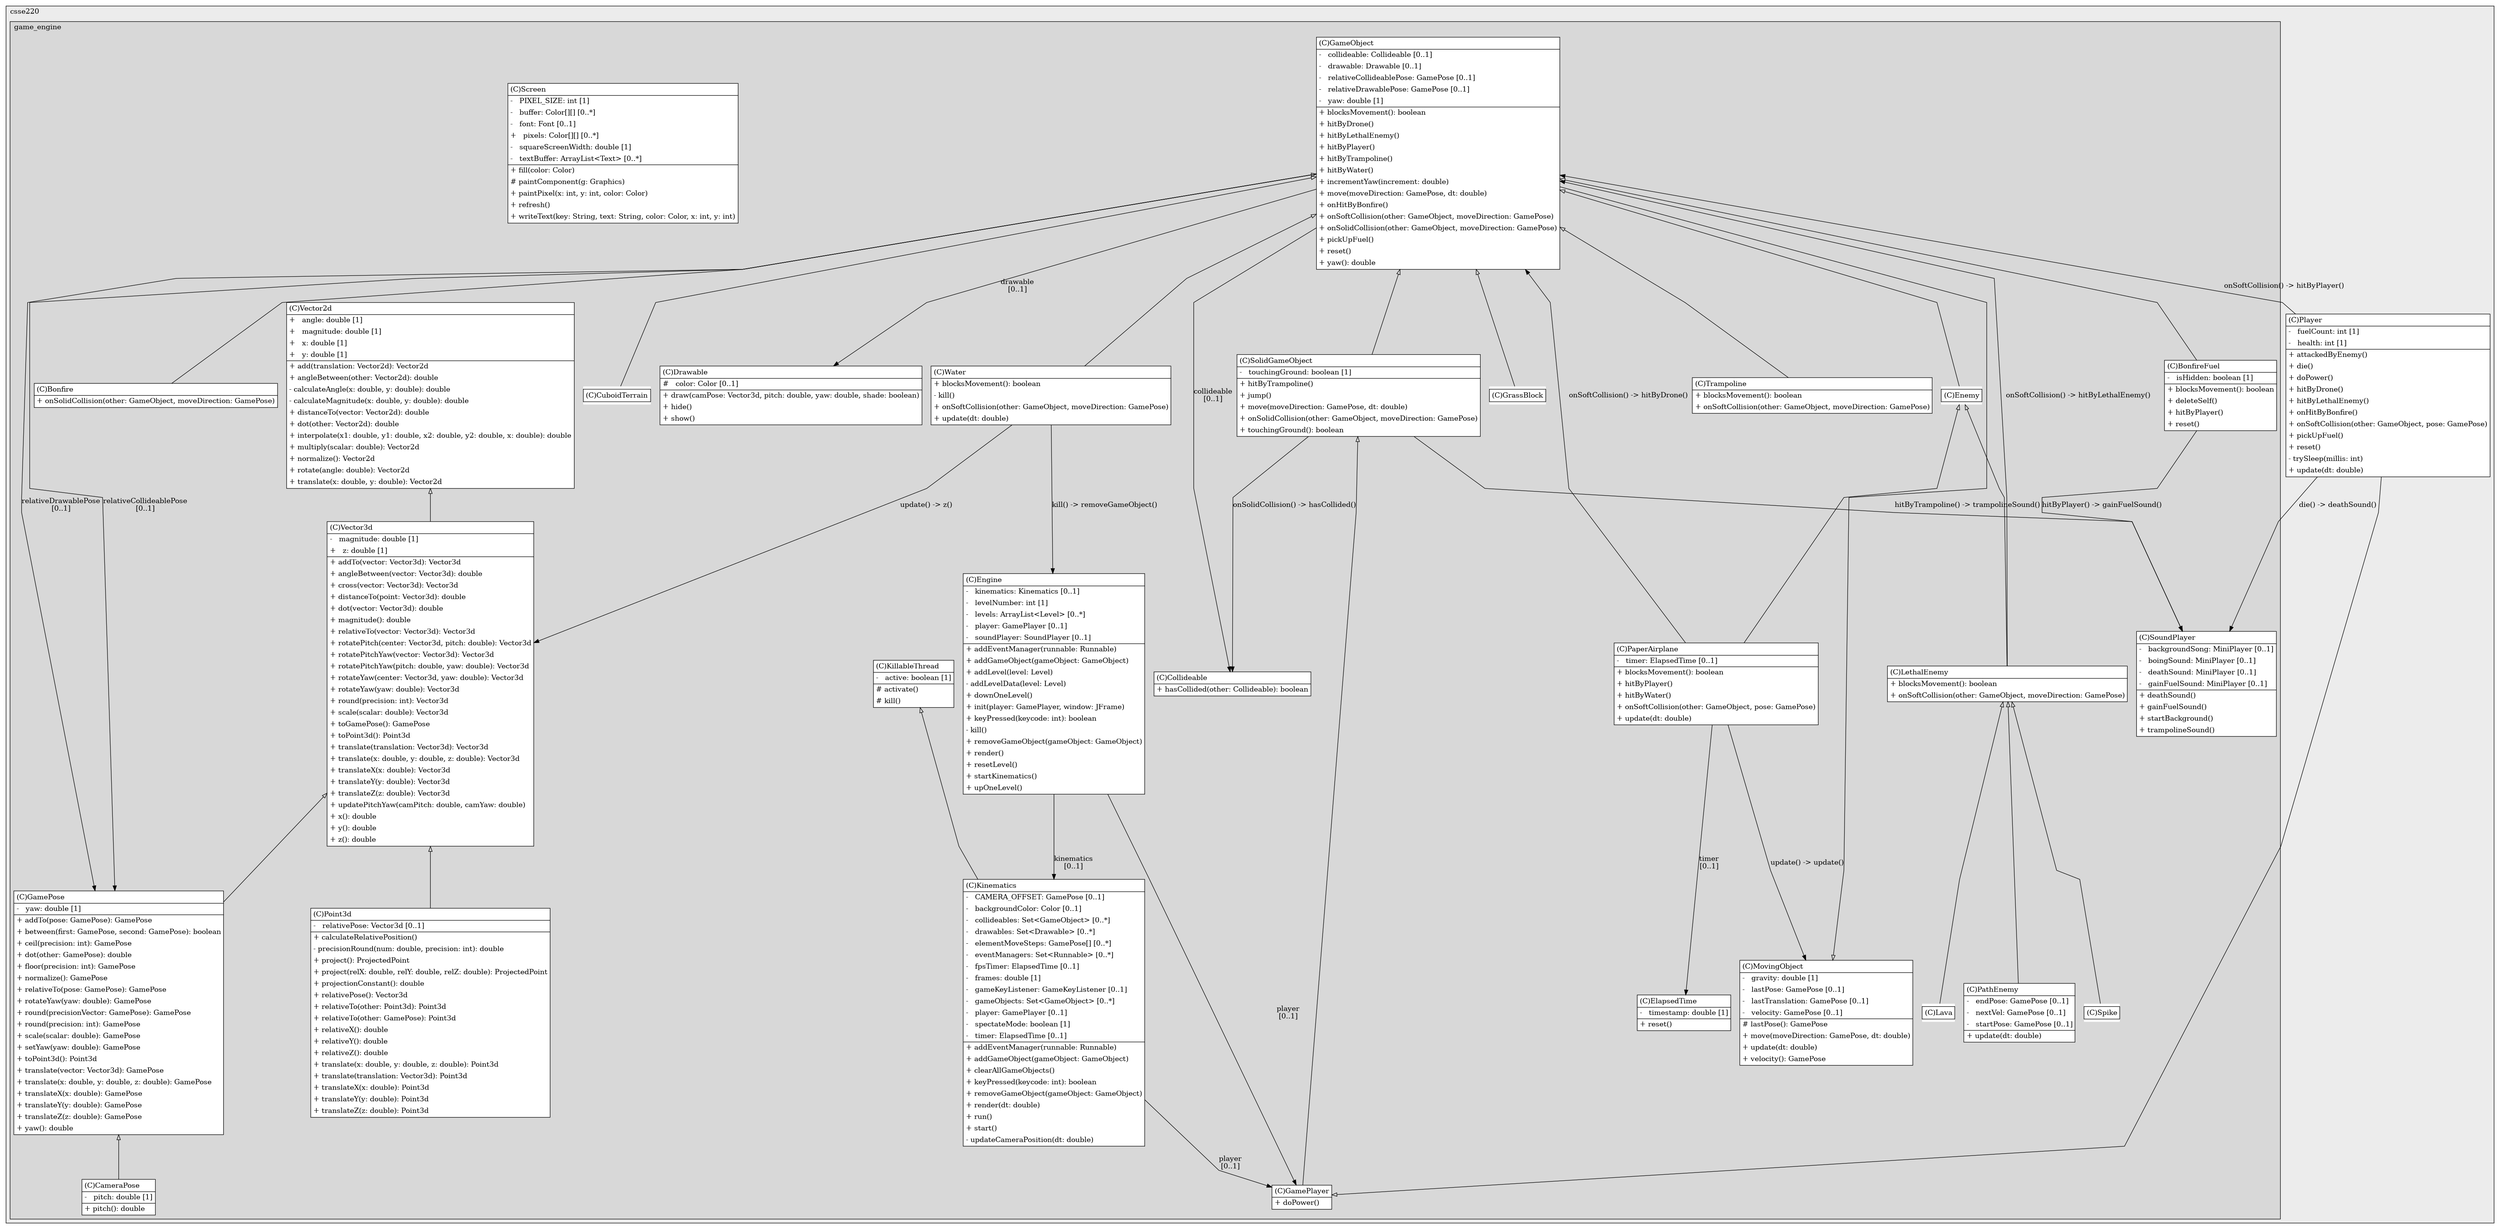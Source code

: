 @startuml

/' diagram meta data start
config=StructureConfiguration;
{
  "projectClassification": {
    "searchMode": "OpenProject", // OpenProject, AllProjects
    "includedProjects": "",
    "pathEndKeywords": "*.impl",
    "isClientPath": "",
    "isClientName": "",
    "isTestPath": "",
    "isTestName": "",
    "isMappingPath": "",
    "isMappingName": "",
    "isDataAccessPath": "",
    "isDataAccessName": "",
    "isDataStructurePath": "",
    "isDataStructureName": "",
    "isInterfaceStructuresPath": "",
    "isInterfaceStructuresName": "",
    "isEntryPointPath": "",
    "isEntryPointName": "",
    "treatFinalFieldsAsMandatory": false
  },
  "graphRestriction": {
    "classPackageExcludeFilter": "",
    "classPackageIncludeFilter": "",
    "classNameExcludeFilter": "",
    "classNameIncludeFilter": "",
    "methodNameExcludeFilter": "",
    "methodNameIncludeFilter": "",
    "removeByInheritance": "", // inheritance/annotation based filtering is done in a second step
    "removeByAnnotation": "",
    "removeByClassPackage": "", // cleanup the graph after inheritance/annotation based filtering is done
    "removeByClassName": "",
    "cutMappings": false,
    "cutEnum": true,
    "cutTests": true,
    "cutClient": true,
    "cutDataAccess": true,
    "cutInterfaceStructures": true,
    "cutDataStructures": true,
    "cutGetterAndSetter": true,
    "cutConstructors": true
  },
  "graphTraversal": {
    "forwardDepth": 3,
    "backwardDepth": 3,
    "classPackageExcludeFilter": "",
    "classPackageIncludeFilter": "",
    "classNameExcludeFilter": "",
    "classNameIncludeFilter": "",
    "methodNameExcludeFilter": "",
    "methodNameIncludeFilter": "",
    "hideMappings": false,
    "hideDataStructures": false,
    "hidePrivateMethods": true,
    "hideInterfaceCalls": true, // indirection: implementation -> interface (is hidden) -> implementation
    "onlyShowApplicationEntryPoints": false, // root node is included
    "useMethodCallsForStructureDiagram": "ForwardOnly" // ForwardOnly, BothDirections, No
  },
  "details": {
    "aggregation": "GroupByClass", // ByClass, GroupByClass, None
    "showClassGenericTypes": true,
    "showMethods": true,
    "showMethodParameterNames": true,
    "showMethodParameterTypes": true,
    "showMethodReturnType": true,
    "showPackageLevels": 2,
    "showDetailedClassStructure": true
  },
  "rootClass": "org.csse220.Player",
  "extensionCallbackMethod": "" // qualified.class.name#methodName - signature: public static String method(String)
}
diagram meta data end '/



digraph g {
    rankdir="TB"
    splines=polyline
    

'nodes 
subgraph cluster_1070167022 { 
   	label=csse220
	labeljust=l
	fillcolor="#ececec"
	style=filled
   
   Player374993180[
	label=<<TABLE BORDER="1" CELLBORDER="0" CELLPADDING="4" CELLSPACING="0">
<TR><TD ALIGN="LEFT" >(C)Player</TD></TR>
<HR/>
<TR><TD ALIGN="LEFT" >-   fuelCount: int [1]</TD></TR>
<TR><TD ALIGN="LEFT" >-   health: int [1]</TD></TR>
<HR/>
<TR><TD ALIGN="LEFT" >+ attackedByEnemy()</TD></TR>
<TR><TD ALIGN="LEFT" >+ die()</TD></TR>
<TR><TD ALIGN="LEFT" >+ doPower()</TD></TR>
<TR><TD ALIGN="LEFT" >+ hitByDrone()</TD></TR>
<TR><TD ALIGN="LEFT" >+ hitByLethalEnemy()</TD></TR>
<TR><TD ALIGN="LEFT" >+ onHitByBonfire()</TD></TR>
<TR><TD ALIGN="LEFT" >+ onSoftCollision(other: GameObject, pose: GamePose)</TD></TR>
<TR><TD ALIGN="LEFT" >+ pickUpFuel()</TD></TR>
<TR><TD ALIGN="LEFT" >+ reset()</TD></TR>
<TR><TD ALIGN="LEFT" >- trySleep(millis: int)</TD></TR>
<TR><TD ALIGN="LEFT" >+ update(dt: double)</TD></TR>
</TABLE>>
	style=filled
	margin=0
	shape=plaintext
	fillcolor="#FFFFFF"
];

subgraph cluster_1094030033 { 
   	label=game_engine
	labeljust=l
	fillcolor="#d8d8d8"
	style=filled
   
   Bonfire1930825200[
	label=<<TABLE BORDER="1" CELLBORDER="0" CELLPADDING="4" CELLSPACING="0">
<TR><TD ALIGN="LEFT" >(C)Bonfire</TD></TR>
<HR/>
<TR><TD ALIGN="LEFT" >+ onSolidCollision(other: GameObject, moveDirection: GamePose)</TD></TR>
</TABLE>>
	style=filled
	margin=0
	shape=plaintext
	fillcolor="#FFFFFF"
];

BonfireFuel1930825200[
	label=<<TABLE BORDER="1" CELLBORDER="0" CELLPADDING="4" CELLSPACING="0">
<TR><TD ALIGN="LEFT" >(C)BonfireFuel</TD></TR>
<HR/>
<TR><TD ALIGN="LEFT" >-   isHidden: boolean [1]</TD></TR>
<HR/>
<TR><TD ALIGN="LEFT" >+ blocksMovement(): boolean</TD></TR>
<TR><TD ALIGN="LEFT" >+ deleteSelf()</TD></TR>
<TR><TD ALIGN="LEFT" >+ hitByPlayer()</TD></TR>
<TR><TD ALIGN="LEFT" >+ reset()</TD></TR>
</TABLE>>
	style=filled
	margin=0
	shape=plaintext
	fillcolor="#FFFFFF"
];

CameraPose1300584399[
	label=<<TABLE BORDER="1" CELLBORDER="0" CELLPADDING="4" CELLSPACING="0">
<TR><TD ALIGN="LEFT" >(C)CameraPose</TD></TR>
<HR/>
<TR><TD ALIGN="LEFT" >-   pitch: double [1]</TD></TR>
<HR/>
<TR><TD ALIGN="LEFT" >+ pitch(): double</TD></TR>
</TABLE>>
	style=filled
	margin=0
	shape=plaintext
	fillcolor="#FFFFFF"
];

Collideable286411639[
	label=<<TABLE BORDER="1" CELLBORDER="0" CELLPADDING="4" CELLSPACING="0">
<TR><TD ALIGN="LEFT" >(C)Collideable</TD></TR>
<HR/>
<TR><TD ALIGN="LEFT" >+ hasCollided(other: Collideable): boolean</TD></TR>
</TABLE>>
	style=filled
	margin=0
	shape=plaintext
	fillcolor="#FFFFFF"
];

CuboidTerrain1930825200[
	label=<<TABLE BORDER="1" CELLBORDER="0" CELLPADDING="4" CELLSPACING="0">
<TR><TD ALIGN="LEFT" >(C)CuboidTerrain</TD></TR>
</TABLE>>
	style=filled
	margin=0
	shape=plaintext
	fillcolor="#FFFFFF"
];

Drawable466718516[
	label=<<TABLE BORDER="1" CELLBORDER="0" CELLPADDING="4" CELLSPACING="0">
<TR><TD ALIGN="LEFT" >(C)Drawable</TD></TR>
<HR/>
<TR><TD ALIGN="LEFT" >#   color: Color [0..1]</TD></TR>
<HR/>
<TR><TD ALIGN="LEFT" >+ draw(camPose: Vector3d, pitch: double, yaw: double, shade: boolean)</TD></TR>
<TR><TD ALIGN="LEFT" >+ hide()</TD></TR>
<TR><TD ALIGN="LEFT" >+ show()</TD></TR>
</TABLE>>
	style=filled
	margin=0
	shape=plaintext
	fillcolor="#FFFFFF"
];

ElapsedTime2106046683[
	label=<<TABLE BORDER="1" CELLBORDER="0" CELLPADDING="4" CELLSPACING="0">
<TR><TD ALIGN="LEFT" >(C)ElapsedTime</TD></TR>
<HR/>
<TR><TD ALIGN="LEFT" >-   timestamp: double [1]</TD></TR>
<HR/>
<TR><TD ALIGN="LEFT" >+ reset()</TD></TR>
</TABLE>>
	style=filled
	margin=0
	shape=plaintext
	fillcolor="#FFFFFF"
];

Enemy795216083[
	label=<<TABLE BORDER="1" CELLBORDER="0" CELLPADDING="4" CELLSPACING="0">
<TR><TD ALIGN="LEFT" >(C)Enemy</TD></TR>
</TABLE>>
	style=filled
	margin=0
	shape=plaintext
	fillcolor="#FFFFFF"
];

Engine2106046683[
	label=<<TABLE BORDER="1" CELLBORDER="0" CELLPADDING="4" CELLSPACING="0">
<TR><TD ALIGN="LEFT" >(C)Engine</TD></TR>
<HR/>
<TR><TD ALIGN="LEFT" >-   kinematics: Kinematics [0..1]</TD></TR>
<TR><TD ALIGN="LEFT" >-   levelNumber: int [1]</TD></TR>
<TR><TD ALIGN="LEFT" >-   levels: ArrayList&lt;Level&gt; [0..*]</TD></TR>
<TR><TD ALIGN="LEFT" >-   player: GamePlayer [0..1]</TD></TR>
<TR><TD ALIGN="LEFT" >-   soundPlayer: SoundPlayer [0..1]</TD></TR>
<HR/>
<TR><TD ALIGN="LEFT" >+ addEventManager(runnable: Runnable)</TD></TR>
<TR><TD ALIGN="LEFT" >+ addGameObject(gameObject: GameObject)</TD></TR>
<TR><TD ALIGN="LEFT" >+ addLevel(level: Level)</TD></TR>
<TR><TD ALIGN="LEFT" >- addLevelData(level: Level)</TD></TR>
<TR><TD ALIGN="LEFT" >+ downOneLevel()</TD></TR>
<TR><TD ALIGN="LEFT" >+ init(player: GamePlayer, window: JFrame)</TD></TR>
<TR><TD ALIGN="LEFT" >+ keyPressed(keycode: int): boolean</TD></TR>
<TR><TD ALIGN="LEFT" >- kill()</TD></TR>
<TR><TD ALIGN="LEFT" >+ removeGameObject(gameObject: GameObject)</TD></TR>
<TR><TD ALIGN="LEFT" >+ render()</TD></TR>
<TR><TD ALIGN="LEFT" >+ resetLevel()</TD></TR>
<TR><TD ALIGN="LEFT" >+ startKinematics()</TD></TR>
<TR><TD ALIGN="LEFT" >+ upOneLevel()</TD></TR>
</TABLE>>
	style=filled
	margin=0
	shape=plaintext
	fillcolor="#FFFFFF"
];

GameObject2106046683[
	label=<<TABLE BORDER="1" CELLBORDER="0" CELLPADDING="4" CELLSPACING="0">
<TR><TD ALIGN="LEFT" >(C)GameObject</TD></TR>
<HR/>
<TR><TD ALIGN="LEFT" >-   collideable: Collideable [0..1]</TD></TR>
<TR><TD ALIGN="LEFT" >-   drawable: Drawable [0..1]</TD></TR>
<TR><TD ALIGN="LEFT" >-   relativeCollideablePose: GamePose [0..1]</TD></TR>
<TR><TD ALIGN="LEFT" >-   relativeDrawablePose: GamePose [0..1]</TD></TR>
<TR><TD ALIGN="LEFT" >-   yaw: double [1]</TD></TR>
<HR/>
<TR><TD ALIGN="LEFT" >+ blocksMovement(): boolean</TD></TR>
<TR><TD ALIGN="LEFT" >+ hitByDrone()</TD></TR>
<TR><TD ALIGN="LEFT" >+ hitByLethalEnemy()</TD></TR>
<TR><TD ALIGN="LEFT" >+ hitByPlayer()</TD></TR>
<TR><TD ALIGN="LEFT" >+ hitByTrampoline()</TD></TR>
<TR><TD ALIGN="LEFT" >+ hitByWater()</TD></TR>
<TR><TD ALIGN="LEFT" >+ incrementYaw(increment: double)</TD></TR>
<TR><TD ALIGN="LEFT" >+ move(moveDirection: GamePose, dt: double)</TD></TR>
<TR><TD ALIGN="LEFT" >+ onHitByBonfire()</TD></TR>
<TR><TD ALIGN="LEFT" >+ onSoftCollision(other: GameObject, moveDirection: GamePose)</TD></TR>
<TR><TD ALIGN="LEFT" >+ onSolidCollision(other: GameObject, moveDirection: GamePose)</TD></TR>
<TR><TD ALIGN="LEFT" >+ pickUpFuel()</TD></TR>
<TR><TD ALIGN="LEFT" >+ reset()</TD></TR>
<TR><TD ALIGN="LEFT" >+ yaw(): double</TD></TR>
</TABLE>>
	style=filled
	margin=0
	shape=plaintext
	fillcolor="#FFFFFF"
];

GamePlayer795216083[
	label=<<TABLE BORDER="1" CELLBORDER="0" CELLPADDING="4" CELLSPACING="0">
<TR><TD ALIGN="LEFT" >(C)GamePlayer</TD></TR>
<HR/>
<TR><TD ALIGN="LEFT" >+ doPower()</TD></TR>
</TABLE>>
	style=filled
	margin=0
	shape=plaintext
	fillcolor="#FFFFFF"
];

GamePose1300584399[
	label=<<TABLE BORDER="1" CELLBORDER="0" CELLPADDING="4" CELLSPACING="0">
<TR><TD ALIGN="LEFT" >(C)GamePose</TD></TR>
<HR/>
<TR><TD ALIGN="LEFT" >-   yaw: double [1]</TD></TR>
<HR/>
<TR><TD ALIGN="LEFT" >+ addTo(pose: GamePose): GamePose</TD></TR>
<TR><TD ALIGN="LEFT" >+ between(first: GamePose, second: GamePose): boolean</TD></TR>
<TR><TD ALIGN="LEFT" >+ ceil(precision: int): GamePose</TD></TR>
<TR><TD ALIGN="LEFT" >+ dot(other: GamePose): double</TD></TR>
<TR><TD ALIGN="LEFT" >+ floor(precision: int): GamePose</TD></TR>
<TR><TD ALIGN="LEFT" >+ normalize(): GamePose</TD></TR>
<TR><TD ALIGN="LEFT" >+ relativeTo(pose: GamePose): GamePose</TD></TR>
<TR><TD ALIGN="LEFT" >+ rotateYaw(yaw: double): GamePose</TD></TR>
<TR><TD ALIGN="LEFT" >+ round(precisionVector: GamePose): GamePose</TD></TR>
<TR><TD ALIGN="LEFT" >+ round(precision: int): GamePose</TD></TR>
<TR><TD ALIGN="LEFT" >+ scale(scalar: double): GamePose</TD></TR>
<TR><TD ALIGN="LEFT" >+ setYaw(yaw: double): GamePose</TD></TR>
<TR><TD ALIGN="LEFT" >+ toPoint3d(): Point3d</TD></TR>
<TR><TD ALIGN="LEFT" >+ translate(vector: Vector3d): GamePose</TD></TR>
<TR><TD ALIGN="LEFT" >+ translate(x: double, y: double, z: double): GamePose</TD></TR>
<TR><TD ALIGN="LEFT" >+ translateX(x: double): GamePose</TD></TR>
<TR><TD ALIGN="LEFT" >+ translateY(y: double): GamePose</TD></TR>
<TR><TD ALIGN="LEFT" >+ translateZ(z: double): GamePose</TD></TR>
<TR><TD ALIGN="LEFT" >+ yaw(): double</TD></TR>
</TABLE>>
	style=filled
	margin=0
	shape=plaintext
	fillcolor="#FFFFFF"
];

GrassBlock1930825200[
	label=<<TABLE BORDER="1" CELLBORDER="0" CELLPADDING="4" CELLSPACING="0">
<TR><TD ALIGN="LEFT" >(C)GrassBlock</TD></TR>
</TABLE>>
	style=filled
	margin=0
	shape=plaintext
	fillcolor="#FFFFFF"
];

KillableThread2106046683[
	label=<<TABLE BORDER="1" CELLBORDER="0" CELLPADDING="4" CELLSPACING="0">
<TR><TD ALIGN="LEFT" >(C)KillableThread</TD></TR>
<HR/>
<TR><TD ALIGN="LEFT" >-   active: boolean [1]</TD></TR>
<HR/>
<TR><TD ALIGN="LEFT" ># activate()</TD></TR>
<TR><TD ALIGN="LEFT" ># kill()</TD></TR>
</TABLE>>
	style=filled
	margin=0
	shape=plaintext
	fillcolor="#FFFFFF"
];

Kinematics286411639[
	label=<<TABLE BORDER="1" CELLBORDER="0" CELLPADDING="4" CELLSPACING="0">
<TR><TD ALIGN="LEFT" >(C)Kinematics</TD></TR>
<HR/>
<TR><TD ALIGN="LEFT" >-   CAMERA_OFFSET: GamePose [0..1]</TD></TR>
<TR><TD ALIGN="LEFT" >-   backgroundColor: Color [0..1]</TD></TR>
<TR><TD ALIGN="LEFT" >-   collideables: Set&lt;GameObject&gt; [0..*]</TD></TR>
<TR><TD ALIGN="LEFT" >-   drawables: Set&lt;Drawable&gt; [0..*]</TD></TR>
<TR><TD ALIGN="LEFT" >-   elementMoveSteps: GamePose[] [0..*]</TD></TR>
<TR><TD ALIGN="LEFT" >-   eventManagers: Set&lt;Runnable&gt; [0..*]</TD></TR>
<TR><TD ALIGN="LEFT" >-   fpsTimer: ElapsedTime [0..1]</TD></TR>
<TR><TD ALIGN="LEFT" >-   frames: double [1]</TD></TR>
<TR><TD ALIGN="LEFT" >-   gameKeyListener: GameKeyListener [0..1]</TD></TR>
<TR><TD ALIGN="LEFT" >-   gameObjects: Set&lt;GameObject&gt; [0..*]</TD></TR>
<TR><TD ALIGN="LEFT" >-   player: GamePlayer [0..1]</TD></TR>
<TR><TD ALIGN="LEFT" >-   spectateMode: boolean [1]</TD></TR>
<TR><TD ALIGN="LEFT" >-   timer: ElapsedTime [0..1]</TD></TR>
<HR/>
<TR><TD ALIGN="LEFT" >+ addEventManager(runnable: Runnable)</TD></TR>
<TR><TD ALIGN="LEFT" >+ addGameObject(gameObject: GameObject)</TD></TR>
<TR><TD ALIGN="LEFT" >+ clearAllGameObjects()</TD></TR>
<TR><TD ALIGN="LEFT" >+ keyPressed(keycode: int): boolean</TD></TR>
<TR><TD ALIGN="LEFT" >+ removeGameObject(gameObject: GameObject)</TD></TR>
<TR><TD ALIGN="LEFT" >+ render(dt: double)</TD></TR>
<TR><TD ALIGN="LEFT" >+ run()</TD></TR>
<TR><TD ALIGN="LEFT" >+ start()</TD></TR>
<TR><TD ALIGN="LEFT" >- updateCameraPosition(dt: double)</TD></TR>
</TABLE>>
	style=filled
	margin=0
	shape=plaintext
	fillcolor="#FFFFFF"
];

Lava795216083[
	label=<<TABLE BORDER="1" CELLBORDER="0" CELLPADDING="4" CELLSPACING="0">
<TR><TD ALIGN="LEFT" >(C)Lava</TD></TR>
</TABLE>>
	style=filled
	margin=0
	shape=plaintext
	fillcolor="#FFFFFF"
];

LethalEnemy795216083[
	label=<<TABLE BORDER="1" CELLBORDER="0" CELLPADDING="4" CELLSPACING="0">
<TR><TD ALIGN="LEFT" >(C)LethalEnemy</TD></TR>
<HR/>
<TR><TD ALIGN="LEFT" >+ blocksMovement(): boolean</TD></TR>
<TR><TD ALIGN="LEFT" >+ onSoftCollision(other: GameObject, moveDirection: GamePose)</TD></TR>
</TABLE>>
	style=filled
	margin=0
	shape=plaintext
	fillcolor="#FFFFFF"
];

MovingObject2106046683[
	label=<<TABLE BORDER="1" CELLBORDER="0" CELLPADDING="4" CELLSPACING="0">
<TR><TD ALIGN="LEFT" >(C)MovingObject</TD></TR>
<HR/>
<TR><TD ALIGN="LEFT" >-   gravity: double [1]</TD></TR>
<TR><TD ALIGN="LEFT" >-   lastPose: GamePose [0..1]</TD></TR>
<TR><TD ALIGN="LEFT" >-   lastTranslation: GamePose [0..1]</TD></TR>
<TR><TD ALIGN="LEFT" >-   velocity: GamePose [0..1]</TD></TR>
<HR/>
<TR><TD ALIGN="LEFT" ># lastPose(): GamePose</TD></TR>
<TR><TD ALIGN="LEFT" >+ move(moveDirection: GamePose, dt: double)</TD></TR>
<TR><TD ALIGN="LEFT" >+ update(dt: double)</TD></TR>
<TR><TD ALIGN="LEFT" >+ velocity(): GamePose</TD></TR>
</TABLE>>
	style=filled
	margin=0
	shape=plaintext
	fillcolor="#FFFFFF"
];

PaperAirplane795216083[
	label=<<TABLE BORDER="1" CELLBORDER="0" CELLPADDING="4" CELLSPACING="0">
<TR><TD ALIGN="LEFT" >(C)PaperAirplane</TD></TR>
<HR/>
<TR><TD ALIGN="LEFT" >-   timer: ElapsedTime [0..1]</TD></TR>
<HR/>
<TR><TD ALIGN="LEFT" >+ blocksMovement(): boolean</TD></TR>
<TR><TD ALIGN="LEFT" >+ hitByPlayer()</TD></TR>
<TR><TD ALIGN="LEFT" >+ hitByWater()</TD></TR>
<TR><TD ALIGN="LEFT" >+ onSoftCollision(other: GameObject, pose: GamePose)</TD></TR>
<TR><TD ALIGN="LEFT" >+ update(dt: double)</TD></TR>
</TABLE>>
	style=filled
	margin=0
	shape=plaintext
	fillcolor="#FFFFFF"
];

PathEnemy795216083[
	label=<<TABLE BORDER="1" CELLBORDER="0" CELLPADDING="4" CELLSPACING="0">
<TR><TD ALIGN="LEFT" >(C)PathEnemy</TD></TR>
<HR/>
<TR><TD ALIGN="LEFT" >-   endPose: GamePose [0..1]</TD></TR>
<TR><TD ALIGN="LEFT" >-   nextVel: GamePose [0..1]</TD></TR>
<TR><TD ALIGN="LEFT" >-   startPose: GamePose [0..1]</TD></TR>
<HR/>
<TR><TD ALIGN="LEFT" >+ update(dt: double)</TD></TR>
</TABLE>>
	style=filled
	margin=0
	shape=plaintext
	fillcolor="#FFFFFF"
];

Point3d466718516[
	label=<<TABLE BORDER="1" CELLBORDER="0" CELLPADDING="4" CELLSPACING="0">
<TR><TD ALIGN="LEFT" >(C)Point3d</TD></TR>
<HR/>
<TR><TD ALIGN="LEFT" >-   relativePose: Vector3d [0..1]</TD></TR>
<HR/>
<TR><TD ALIGN="LEFT" >+ calculateRelativePosition()</TD></TR>
<TR><TD ALIGN="LEFT" >- precisionRound(num: double, precision: int): double</TD></TR>
<TR><TD ALIGN="LEFT" >+ project(): ProjectedPoint</TD></TR>
<TR><TD ALIGN="LEFT" >+ project(relX: double, relY: double, relZ: double): ProjectedPoint</TD></TR>
<TR><TD ALIGN="LEFT" >+ projectionConstant(): double</TD></TR>
<TR><TD ALIGN="LEFT" >+ relativePose(): Vector3d</TD></TR>
<TR><TD ALIGN="LEFT" >+ relativeTo(other: Point3d): Point3d</TD></TR>
<TR><TD ALIGN="LEFT" >+ relativeTo(other: GamePose): Point3d</TD></TR>
<TR><TD ALIGN="LEFT" >+ relativeX(): double</TD></TR>
<TR><TD ALIGN="LEFT" >+ relativeY(): double</TD></TR>
<TR><TD ALIGN="LEFT" >+ relativeZ(): double</TD></TR>
<TR><TD ALIGN="LEFT" >+ translate(x: double, y: double, z: double): Point3d</TD></TR>
<TR><TD ALIGN="LEFT" >+ translate(translation: Vector3d): Point3d</TD></TR>
<TR><TD ALIGN="LEFT" >+ translateX(x: double): Point3d</TD></TR>
<TR><TD ALIGN="LEFT" >+ translateY(y: double): Point3d</TD></TR>
<TR><TD ALIGN="LEFT" >+ translateZ(z: double): Point3d</TD></TR>
</TABLE>>
	style=filled
	margin=0
	shape=plaintext
	fillcolor="#FFFFFF"
];

Screen466718516[
	label=<<TABLE BORDER="1" CELLBORDER="0" CELLPADDING="4" CELLSPACING="0">
<TR><TD ALIGN="LEFT" >(C)Screen</TD></TR>
<HR/>
<TR><TD ALIGN="LEFT" >-   PIXEL_SIZE: int [1]</TD></TR>
<TR><TD ALIGN="LEFT" >-   buffer: Color[][] [0..*]</TD></TR>
<TR><TD ALIGN="LEFT" >-   font: Font [0..1]</TD></TR>
<TR><TD ALIGN="LEFT" >+   pixels: Color[][] [0..*]</TD></TR>
<TR><TD ALIGN="LEFT" >-   squareScreenWidth: double [1]</TD></TR>
<TR><TD ALIGN="LEFT" >-   textBuffer: ArrayList&lt;Text&gt; [0..*]</TD></TR>
<HR/>
<TR><TD ALIGN="LEFT" >+ fill(color: Color)</TD></TR>
<TR><TD ALIGN="LEFT" ># paintComponent(g: Graphics)</TD></TR>
<TR><TD ALIGN="LEFT" >+ paintPixel(x: int, y: int, color: Color)</TD></TR>
<TR><TD ALIGN="LEFT" >+ refresh()</TD></TR>
<TR><TD ALIGN="LEFT" >+ writeText(key: String, text: String, color: Color, x: int, y: int)</TD></TR>
</TABLE>>
	style=filled
	margin=0
	shape=plaintext
	fillcolor="#FFFFFF"
];

SolidGameObject2106046683[
	label=<<TABLE BORDER="1" CELLBORDER="0" CELLPADDING="4" CELLSPACING="0">
<TR><TD ALIGN="LEFT" >(C)SolidGameObject</TD></TR>
<HR/>
<TR><TD ALIGN="LEFT" >-   touchingGround: boolean [1]</TD></TR>
<HR/>
<TR><TD ALIGN="LEFT" >+ hitByTrampoline()</TD></TR>
<TR><TD ALIGN="LEFT" >+ jump()</TD></TR>
<TR><TD ALIGN="LEFT" >+ move(moveDirection: GamePose, dt: double)</TD></TR>
<TR><TD ALIGN="LEFT" >+ onSolidCollision(other: GameObject, moveDirection: GamePose)</TD></TR>
<TR><TD ALIGN="LEFT" >+ touchingGround(): boolean</TD></TR>
</TABLE>>
	style=filled
	margin=0
	shape=plaintext
	fillcolor="#FFFFFF"
];

SoundPlayer2106046683[
	label=<<TABLE BORDER="1" CELLBORDER="0" CELLPADDING="4" CELLSPACING="0">
<TR><TD ALIGN="LEFT" >(C)SoundPlayer</TD></TR>
<HR/>
<TR><TD ALIGN="LEFT" >-   backgroundSong: MiniPlayer [0..1]</TD></TR>
<TR><TD ALIGN="LEFT" >-   boingSound: MiniPlayer [0..1]</TD></TR>
<TR><TD ALIGN="LEFT" >-   deathSound: MiniPlayer [0..1]</TD></TR>
<TR><TD ALIGN="LEFT" >-   gainFuelSound: MiniPlayer [0..1]</TD></TR>
<HR/>
<TR><TD ALIGN="LEFT" >+ deathSound()</TD></TR>
<TR><TD ALIGN="LEFT" >+ gainFuelSound()</TD></TR>
<TR><TD ALIGN="LEFT" >+ startBackground()</TD></TR>
<TR><TD ALIGN="LEFT" >+ trampolineSound()</TD></TR>
</TABLE>>
	style=filled
	margin=0
	shape=plaintext
	fillcolor="#FFFFFF"
];

Spike795216083[
	label=<<TABLE BORDER="1" CELLBORDER="0" CELLPADDING="4" CELLSPACING="0">
<TR><TD ALIGN="LEFT" >(C)Spike</TD></TR>
</TABLE>>
	style=filled
	margin=0
	shape=plaintext
	fillcolor="#FFFFFF"
];

Trampoline1930825200[
	label=<<TABLE BORDER="1" CELLBORDER="0" CELLPADDING="4" CELLSPACING="0">
<TR><TD ALIGN="LEFT" >(C)Trampoline</TD></TR>
<HR/>
<TR><TD ALIGN="LEFT" >+ blocksMovement(): boolean</TD></TR>
<TR><TD ALIGN="LEFT" >+ onSoftCollision(other: GameObject, moveDirection: GamePose)</TD></TR>
</TABLE>>
	style=filled
	margin=0
	shape=plaintext
	fillcolor="#FFFFFF"
];

Vector2d1300584399[
	label=<<TABLE BORDER="1" CELLBORDER="0" CELLPADDING="4" CELLSPACING="0">
<TR><TD ALIGN="LEFT" >(C)Vector2d</TD></TR>
<HR/>
<TR><TD ALIGN="LEFT" >+   angle: double [1]</TD></TR>
<TR><TD ALIGN="LEFT" >+   magnitude: double [1]</TD></TR>
<TR><TD ALIGN="LEFT" >+   x: double [1]</TD></TR>
<TR><TD ALIGN="LEFT" >+   y: double [1]</TD></TR>
<HR/>
<TR><TD ALIGN="LEFT" >+ add(translation: Vector2d): Vector2d</TD></TR>
<TR><TD ALIGN="LEFT" >+ angleBetween(other: Vector2d): double</TD></TR>
<TR><TD ALIGN="LEFT" >- calculateAngle(x: double, y: double): double</TD></TR>
<TR><TD ALIGN="LEFT" >- calculateMagnitude(x: double, y: double): double</TD></TR>
<TR><TD ALIGN="LEFT" >+ distanceTo(vector: Vector2d): double</TD></TR>
<TR><TD ALIGN="LEFT" >+ dot(other: Vector2d): double</TD></TR>
<TR><TD ALIGN="LEFT" >+ interpolate(x1: double, y1: double, x2: double, y2: double, x: double): double</TD></TR>
<TR><TD ALIGN="LEFT" >+ multiply(scalar: double): Vector2d</TD></TR>
<TR><TD ALIGN="LEFT" >+ normalize(): Vector2d</TD></TR>
<TR><TD ALIGN="LEFT" >+ rotate(angle: double): Vector2d</TD></TR>
<TR><TD ALIGN="LEFT" >+ translate(x: double, y: double): Vector2d</TD></TR>
</TABLE>>
	style=filled
	margin=0
	shape=plaintext
	fillcolor="#FFFFFF"
];

Vector3d1300584399[
	label=<<TABLE BORDER="1" CELLBORDER="0" CELLPADDING="4" CELLSPACING="0">
<TR><TD ALIGN="LEFT" >(C)Vector3d</TD></TR>
<HR/>
<TR><TD ALIGN="LEFT" >-   magnitude: double [1]</TD></TR>
<TR><TD ALIGN="LEFT" >+   z: double [1]</TD></TR>
<HR/>
<TR><TD ALIGN="LEFT" >+ addTo(vector: Vector3d): Vector3d</TD></TR>
<TR><TD ALIGN="LEFT" >+ angleBetween(vector: Vector3d): double</TD></TR>
<TR><TD ALIGN="LEFT" >+ cross(vector: Vector3d): Vector3d</TD></TR>
<TR><TD ALIGN="LEFT" >+ distanceTo(point: Vector3d): double</TD></TR>
<TR><TD ALIGN="LEFT" >+ dot(vector: Vector3d): double</TD></TR>
<TR><TD ALIGN="LEFT" >+ magnitude(): double</TD></TR>
<TR><TD ALIGN="LEFT" >+ relativeTo(vector: Vector3d): Vector3d</TD></TR>
<TR><TD ALIGN="LEFT" >+ rotatePitch(center: Vector3d, pitch: double): Vector3d</TD></TR>
<TR><TD ALIGN="LEFT" >+ rotatePitchYaw(vector: Vector3d): Vector3d</TD></TR>
<TR><TD ALIGN="LEFT" >+ rotatePitchYaw(pitch: double, yaw: double): Vector3d</TD></TR>
<TR><TD ALIGN="LEFT" >+ rotateYaw(center: Vector3d, yaw: double): Vector3d</TD></TR>
<TR><TD ALIGN="LEFT" >+ rotateYaw(yaw: double): Vector3d</TD></TR>
<TR><TD ALIGN="LEFT" >+ round(precision: int): Vector3d</TD></TR>
<TR><TD ALIGN="LEFT" >+ scale(scalar: double): Vector3d</TD></TR>
<TR><TD ALIGN="LEFT" >+ toGamePose(): GamePose</TD></TR>
<TR><TD ALIGN="LEFT" >+ toPoint3d(): Point3d</TD></TR>
<TR><TD ALIGN="LEFT" >+ translate(translation: Vector3d): Vector3d</TD></TR>
<TR><TD ALIGN="LEFT" >+ translate(x: double, y: double, z: double): Vector3d</TD></TR>
<TR><TD ALIGN="LEFT" >+ translateX(x: double): Vector3d</TD></TR>
<TR><TD ALIGN="LEFT" >+ translateY(y: double): Vector3d</TD></TR>
<TR><TD ALIGN="LEFT" >+ translateZ(z: double): Vector3d</TD></TR>
<TR><TD ALIGN="LEFT" >+ updatePitchYaw(camPitch: double, camYaw: double)</TD></TR>
<TR><TD ALIGN="LEFT" >+ x(): double</TD></TR>
<TR><TD ALIGN="LEFT" >+ y(): double</TD></TR>
<TR><TD ALIGN="LEFT" >+ z(): double</TD></TR>
</TABLE>>
	style=filled
	margin=0
	shape=plaintext
	fillcolor="#FFFFFF"
];

Water1930825200[
	label=<<TABLE BORDER="1" CELLBORDER="0" CELLPADDING="4" CELLSPACING="0">
<TR><TD ALIGN="LEFT" >(C)Water</TD></TR>
<HR/>
<TR><TD ALIGN="LEFT" >+ blocksMovement(): boolean</TD></TR>
<TR><TD ALIGN="LEFT" >- kill()</TD></TR>
<TR><TD ALIGN="LEFT" >+ onSoftCollision(other: GameObject, moveDirection: GamePose)</TD></TR>
<TR><TD ALIGN="LEFT" >+ update(dt: double)</TD></TR>
</TABLE>>
	style=filled
	margin=0
	shape=plaintext
	fillcolor="#FFFFFF"
];
} 
} 

'edges    
BonfireFuel1930825200 -> SoundPlayer2106046683[label="hitByPlayer() -> gainFuelSound()"];
Enemy795216083 -> LethalEnemy795216083[arrowhead=none, arrowtail=empty, dir=both];
Enemy795216083 -> PaperAirplane795216083[arrowhead=none, arrowtail=empty, dir=both];
Engine2106046683 -> GamePlayer795216083[label="player
[0..1]"];
Engine2106046683 -> Kinematics286411639[label="kinematics
[0..1]"];
GameObject2106046683 -> Bonfire1930825200[arrowhead=none, arrowtail=empty, dir=both];
GameObject2106046683 -> BonfireFuel1930825200[arrowhead=none, arrowtail=empty, dir=both];
GameObject2106046683 -> Collideable286411639[label="collideable
[0..1]"];
GameObject2106046683 -> CuboidTerrain1930825200[arrowhead=none, arrowtail=empty, dir=both];
GameObject2106046683 -> Drawable466718516[label="drawable
[0..1]"];
GameObject2106046683 -> Enemy795216083[arrowhead=none, arrowtail=empty, dir=both];
GameObject2106046683 -> GamePose1300584399[label="relativeCollideablePose
[0..1]"];
GameObject2106046683 -> GamePose1300584399[label="relativeDrawablePose
[0..1]"];
GameObject2106046683 -> GrassBlock1930825200[arrowhead=none, arrowtail=empty, dir=both];
GameObject2106046683 -> SolidGameObject2106046683[arrowhead=none, arrowtail=empty, dir=both];
GameObject2106046683 -> Trampoline1930825200[arrowhead=none, arrowtail=empty, dir=both];
GameObject2106046683 -> Water1930825200[arrowhead=none, arrowtail=empty, dir=both];
GamePlayer795216083 -> Player374993180[arrowhead=none, arrowtail=empty, dir=both];
GamePose1300584399 -> CameraPose1300584399[arrowhead=none, arrowtail=empty, dir=both];
KillableThread2106046683 -> Kinematics286411639[arrowhead=none, arrowtail=empty, dir=both];
Kinematics286411639 -> GamePlayer795216083[label="player
[0..1]"];
LethalEnemy795216083 -> GameObject2106046683[label="onSoftCollision() -> hitByLethalEnemy()"];
LethalEnemy795216083 -> Lava795216083[arrowhead=none, arrowtail=empty, dir=both];
LethalEnemy795216083 -> PathEnemy795216083[arrowhead=none, arrowtail=empty, dir=both];
LethalEnemy795216083 -> Spike795216083[arrowhead=none, arrowtail=empty, dir=both];
MovingObject2106046683 -> GameObject2106046683[arrowhead=none, arrowtail=empty, dir=both];
PaperAirplane795216083 -> ElapsedTime2106046683[label="timer
[0..1]"];
PaperAirplane795216083 -> GameObject2106046683[label="onSoftCollision() -> hitByDrone()"];
PaperAirplane795216083 -> MovingObject2106046683[label="update() -> update()"];
Player374993180 -> GameObject2106046683[label="onSoftCollision() -> hitByPlayer()"];
Player374993180 -> SoundPlayer2106046683[label="die() -> deathSound()"];
SolidGameObject2106046683 -> Collideable286411639[label="onSolidCollision() -> hasCollided()"];
SolidGameObject2106046683 -> GamePlayer795216083[arrowhead=none, arrowtail=empty, dir=both];
SolidGameObject2106046683 -> SoundPlayer2106046683[label="hitByTrampoline() -> trampolineSound()"];
Vector2d1300584399 -> Vector3d1300584399[arrowhead=none, arrowtail=empty, dir=both];
Vector3d1300584399 -> GamePose1300584399[arrowhead=none, arrowtail=empty, dir=both];
Vector3d1300584399 -> Point3d466718516[arrowhead=none, arrowtail=empty, dir=both];
Water1930825200 -> Engine2106046683[label="kill() -> removeGameObject()"];
Water1930825200 -> Vector3d1300584399[label="update() -> z()"];
    
}
@enduml